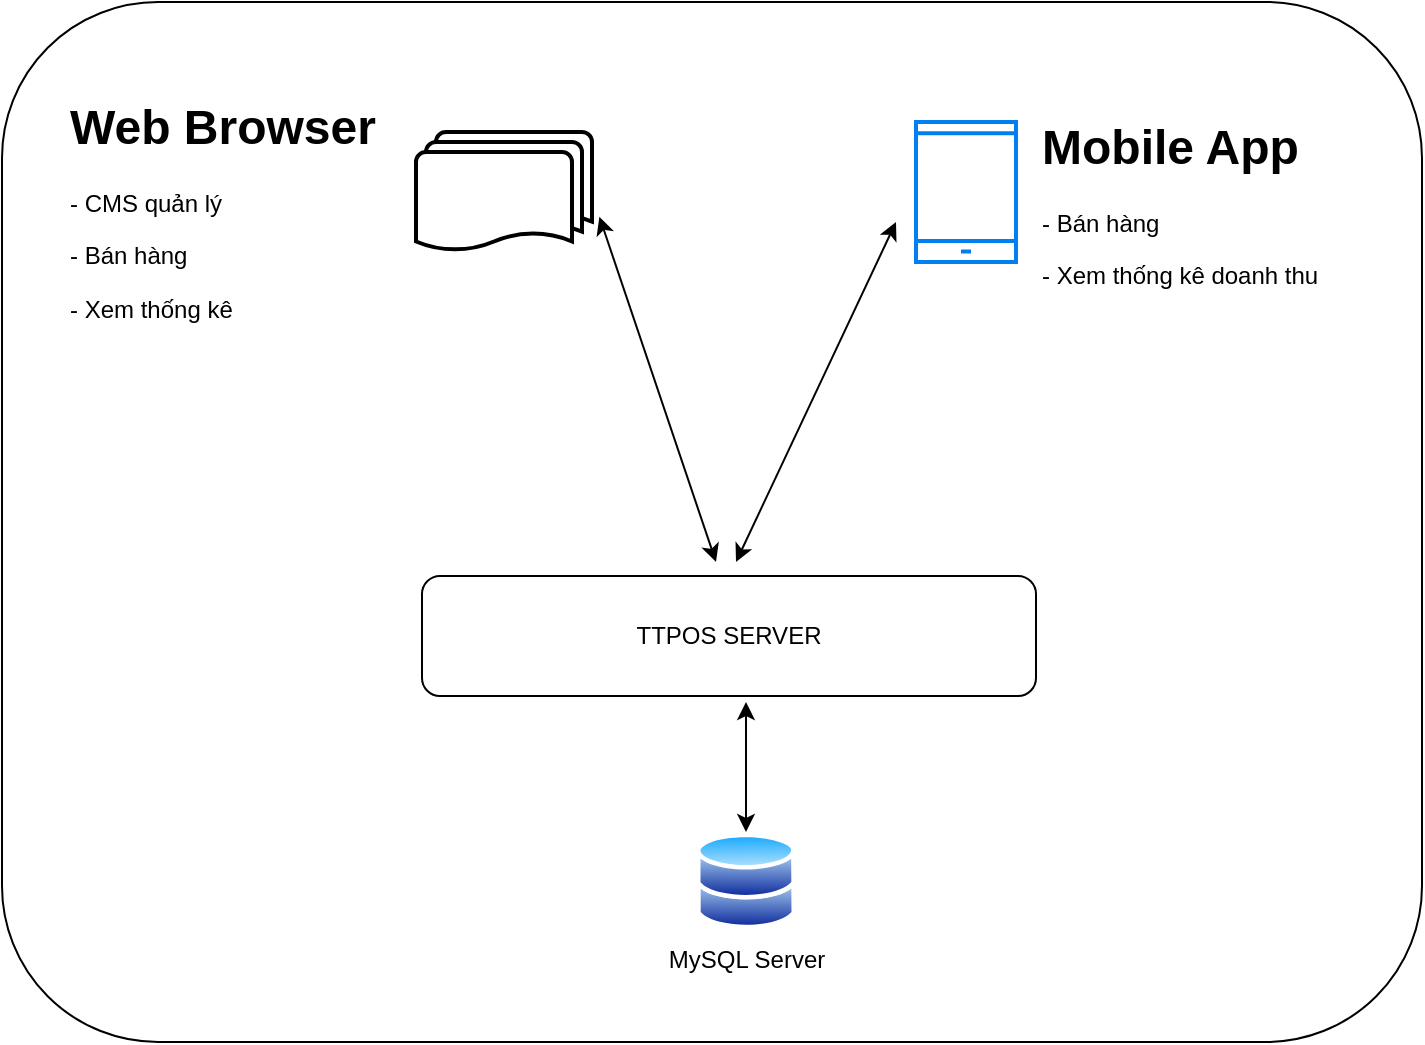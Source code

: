 <mxfile version="21.7.5" type="device">
  <diagram name="Trang-1" id="Iw1SAzZGr9NIa5nflJKZ">
    <mxGraphModel dx="2269" dy="1326" grid="1" gridSize="10" guides="1" tooltips="1" connect="1" arrows="1" fold="1" page="1" pageScale="1" pageWidth="900" pageHeight="1600" math="0" shadow="0">
      <root>
        <mxCell id="0" />
        <mxCell id="1" parent="0" />
        <mxCell id="3vvKGWkX47X9iwD8alQG-16" value="" style="rounded=1;whiteSpace=wrap;html=1;" vertex="1" parent="1">
          <mxGeometry x="91" y="40" width="710" height="520" as="geometry" />
        </mxCell>
        <mxCell id="3vvKGWkX47X9iwD8alQG-1" value="" style="html=1;verticalLabelPosition=bottom;align=center;labelBackgroundColor=#ffffff;verticalAlign=top;strokeWidth=2;strokeColor=#0080F0;shadow=0;dashed=0;shape=mxgraph.ios7.icons.smartphone;" vertex="1" parent="1">
          <mxGeometry x="548" y="100" width="50" height="70" as="geometry" />
        </mxCell>
        <mxCell id="3vvKGWkX47X9iwD8alQG-4" value="" style="strokeWidth=2;html=1;shape=mxgraph.flowchart.multi-document;whiteSpace=wrap;" vertex="1" parent="1">
          <mxGeometry x="298" y="105" width="88" height="60" as="geometry" />
        </mxCell>
        <mxCell id="3vvKGWkX47X9iwD8alQG-7" value="TTPOS SERVER" style="rounded=1;whiteSpace=wrap;html=1;" vertex="1" parent="1">
          <mxGeometry x="301" y="327" width="307" height="60" as="geometry" />
        </mxCell>
        <mxCell id="3vvKGWkX47X9iwD8alQG-8" value="" style="image;aspect=fixed;perimeter=ellipsePerimeter;html=1;align=center;shadow=0;dashed=0;spacingTop=3;image=img/lib/active_directory/databases.svg;" vertex="1" parent="1">
          <mxGeometry x="438" y="455" width="50" height="49" as="geometry" />
        </mxCell>
        <mxCell id="3vvKGWkX47X9iwD8alQG-9" value="MySQL Server" style="text;html=1;strokeColor=none;fillColor=none;align=center;verticalAlign=middle;whiteSpace=wrap;rounded=0;" vertex="1" parent="1">
          <mxGeometry x="420.5" y="504" width="85" height="30" as="geometry" />
        </mxCell>
        <mxCell id="3vvKGWkX47X9iwD8alQG-10" value="" style="endArrow=classic;startArrow=classic;html=1;rounded=0;exitX=0.5;exitY=0;exitDx=0;exitDy=0;" edge="1" parent="1" source="3vvKGWkX47X9iwD8alQG-8">
          <mxGeometry width="50" height="50" relative="1" as="geometry">
            <mxPoint x="468" y="410" as="sourcePoint" />
            <mxPoint x="463" y="390" as="targetPoint" />
          </mxGeometry>
        </mxCell>
        <mxCell id="3vvKGWkX47X9iwD8alQG-11" value="" style="endArrow=classic;startArrow=classic;html=1;rounded=0;" edge="1" parent="1">
          <mxGeometry width="50" height="50" relative="1" as="geometry">
            <mxPoint x="458" y="320" as="sourcePoint" />
            <mxPoint x="538" y="150" as="targetPoint" />
          </mxGeometry>
        </mxCell>
        <mxCell id="3vvKGWkX47X9iwD8alQG-12" value="" style="endArrow=classic;startArrow=classic;html=1;rounded=0;entryX=1.042;entryY=0.706;entryDx=0;entryDy=0;entryPerimeter=0;" edge="1" parent="1" target="3vvKGWkX47X9iwD8alQG-4">
          <mxGeometry width="50" height="50" relative="1" as="geometry">
            <mxPoint x="448" y="320" as="sourcePoint" />
            <mxPoint x="518" y="260" as="targetPoint" />
          </mxGeometry>
        </mxCell>
        <mxCell id="3vvKGWkX47X9iwD8alQG-13" value="&lt;h1&gt;Mobile App&lt;/h1&gt;&lt;p&gt;- Bán hàng&lt;/p&gt;&lt;p&gt;- Xem thống kê doanh thu&lt;/p&gt;" style="text;html=1;strokeColor=none;fillColor=none;spacing=3;spacingTop=-23;whiteSpace=wrap;overflow=hidden;rounded=0;verticalAlign=middle;" vertex="1" parent="1">
          <mxGeometry x="608" y="90" width="190" height="120" as="geometry" />
        </mxCell>
        <mxCell id="3vvKGWkX47X9iwD8alQG-14" value="&lt;h1&gt;Web Browser&lt;/h1&gt;&lt;p&gt;- CMS quản lý&lt;/p&gt;&lt;p&gt;- Bán hàng&lt;/p&gt;&lt;p&gt;- Xem thống kê&lt;/p&gt;" style="text;html=1;strokeColor=none;fillColor=none;spacing=3;spacingTop=-23;whiteSpace=wrap;overflow=hidden;rounded=0;verticalAlign=middle;" vertex="1" parent="1">
          <mxGeometry x="122" y="92" width="190" height="120" as="geometry" />
        </mxCell>
      </root>
    </mxGraphModel>
  </diagram>
</mxfile>
